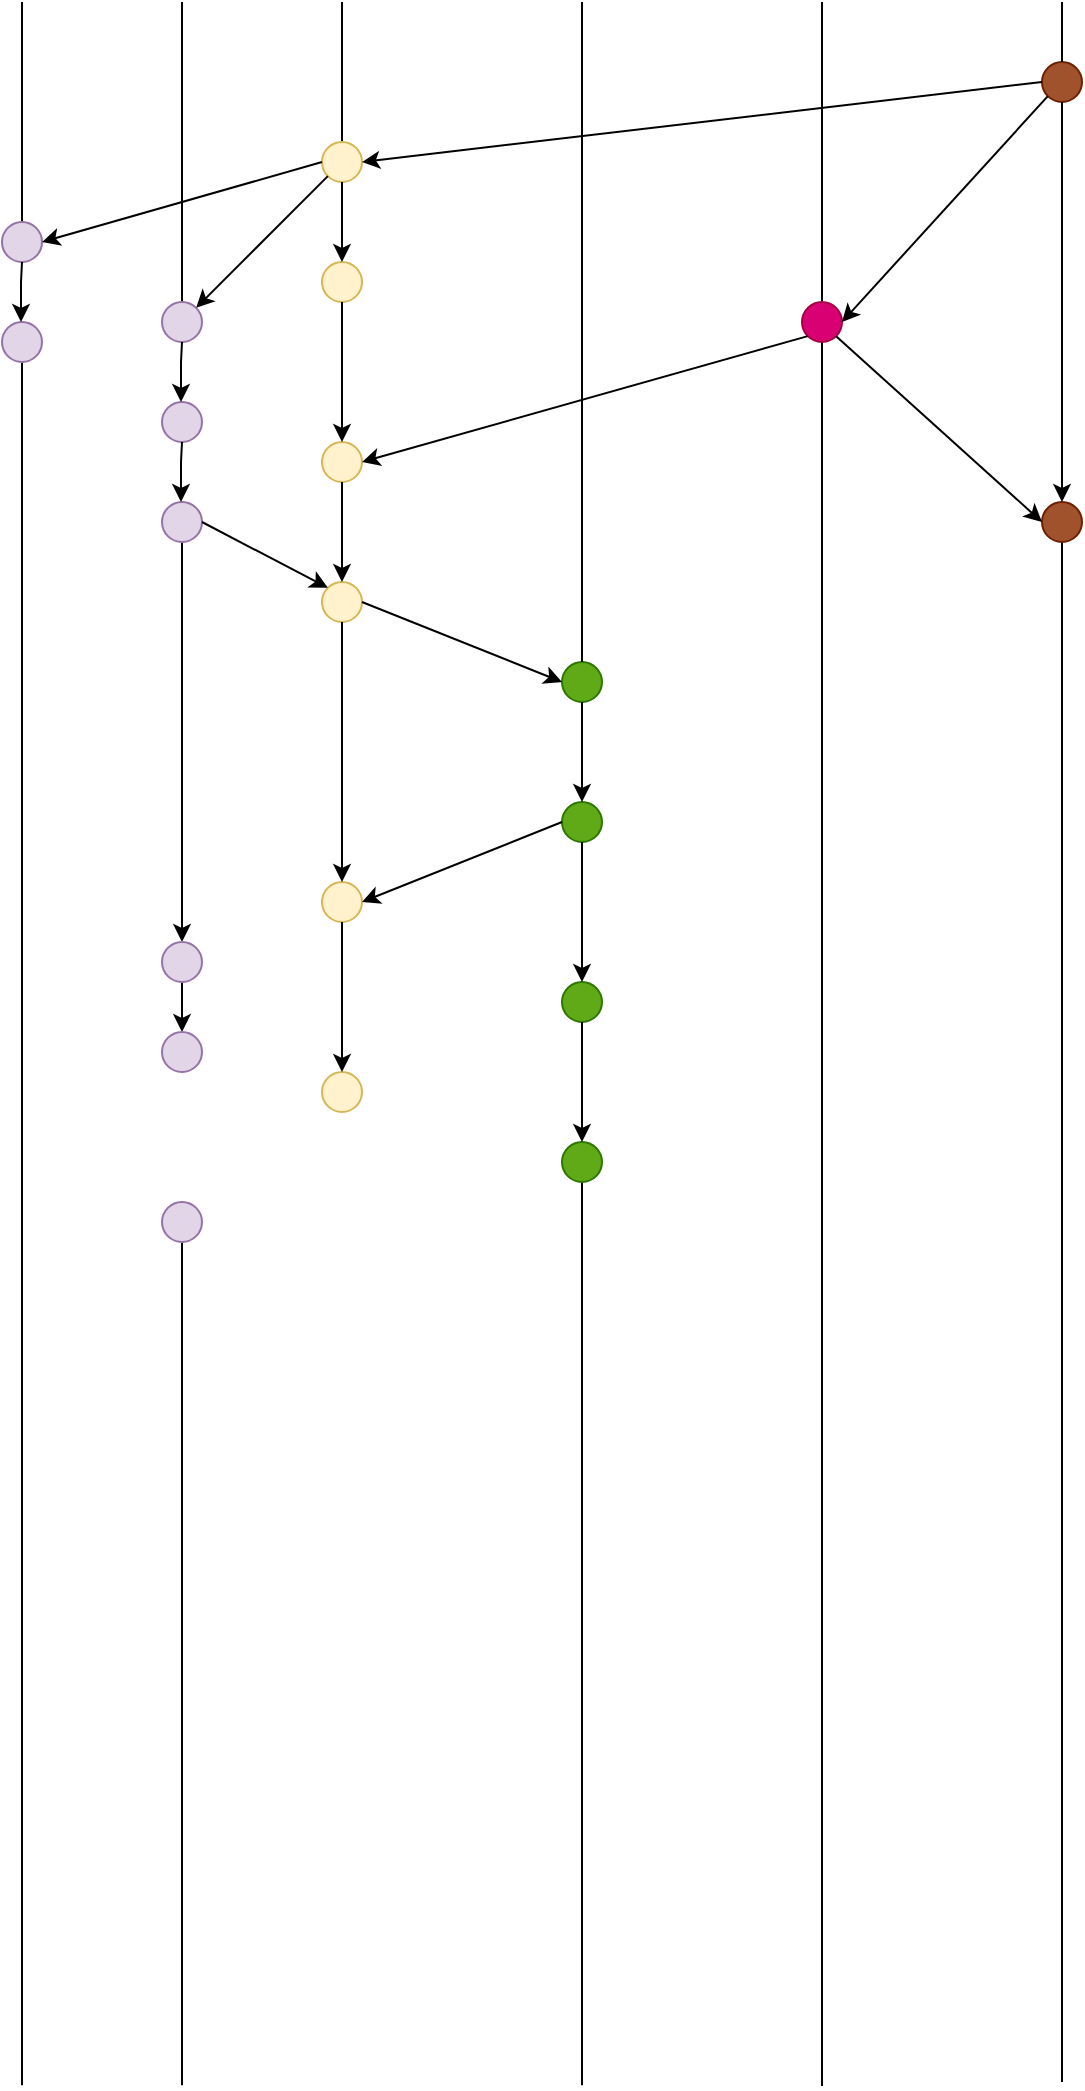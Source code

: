 <mxfile version="22.0.8" type="github">
  <diagram name="Page-1" id="VSwwi6WNwbjSL4F4yCFp">
    <mxGraphModel dx="1050" dy="534" grid="1" gridSize="10" guides="1" tooltips="1" connect="1" arrows="1" fold="1" page="1" pageScale="1" pageWidth="827" pageHeight="1169" math="0" shadow="0">
      <root>
        <mxCell id="0" />
        <mxCell id="1" parent="0" />
        <mxCell id="Z_4B-vqm52RrNjGj6U1s-1" value="" style="endArrow=none;html=1;rounded=0;" edge="1" parent="1" source="Z_4B-vqm52RrNjGj6U1s-8">
          <mxGeometry width="50" height="50" relative="1" as="geometry">
            <mxPoint x="40" y="1081.6" as="sourcePoint" />
            <mxPoint x="40" y="40" as="targetPoint" />
          </mxGeometry>
        </mxCell>
        <mxCell id="Z_4B-vqm52RrNjGj6U1s-2" value="" style="endArrow=none;html=1;rounded=0;" edge="1" parent="1" source="Z_4B-vqm52RrNjGj6U1s-12">
          <mxGeometry width="50" height="50" relative="1" as="geometry">
            <mxPoint x="120" y="1081.6" as="sourcePoint" />
            <mxPoint x="120" y="40" as="targetPoint" />
          </mxGeometry>
        </mxCell>
        <mxCell id="Z_4B-vqm52RrNjGj6U1s-4" value="" style="endArrow=none;html=1;rounded=0;" edge="1" parent="1" source="Z_4B-vqm52RrNjGj6U1s-26">
          <mxGeometry width="50" height="50" relative="1" as="geometry">
            <mxPoint x="200" y="1081.6" as="sourcePoint" />
            <mxPoint x="200" y="40" as="targetPoint" />
          </mxGeometry>
        </mxCell>
        <mxCell id="Z_4B-vqm52RrNjGj6U1s-6" value="" style="endArrow=none;html=1;rounded=0;" edge="1" parent="1" source="Z_4B-vqm52RrNjGj6U1s-22">
          <mxGeometry width="50" height="50" relative="1" as="geometry">
            <mxPoint x="440" y="1121.6" as="sourcePoint" />
            <mxPoint x="440" y="40" as="targetPoint" />
          </mxGeometry>
        </mxCell>
        <mxCell id="Z_4B-vqm52RrNjGj6U1s-8" value="" style="ellipse;whiteSpace=wrap;html=1;aspect=fixed;fillColor=#e1d5e7;strokeColor=#9673a6;" vertex="1" parent="1">
          <mxGeometry x="30" y="150" width="20" height="20" as="geometry" />
        </mxCell>
        <mxCell id="Z_4B-vqm52RrNjGj6U1s-11" value="" style="endArrow=none;html=1;rounded=0;" edge="1" parent="1" target="Z_4B-vqm52RrNjGj6U1s-10">
          <mxGeometry width="50" height="50" relative="1" as="geometry">
            <mxPoint x="40" y="1081.6" as="sourcePoint" />
            <mxPoint x="40" y="170" as="targetPoint" />
          </mxGeometry>
        </mxCell>
        <mxCell id="Z_4B-vqm52RrNjGj6U1s-10" value="" style="ellipse;whiteSpace=wrap;html=1;aspect=fixed;fillColor=#e1d5e7;strokeColor=#9673a6;" vertex="1" parent="1">
          <mxGeometry x="30" y="200" width="20" height="20" as="geometry" />
        </mxCell>
        <mxCell id="Z_4B-vqm52RrNjGj6U1s-12" value="" style="ellipse;whiteSpace=wrap;html=1;aspect=fixed;fillColor=#e1d5e7;strokeColor=#9673a6;" vertex="1" parent="1">
          <mxGeometry x="110" y="190" width="20" height="20" as="geometry" />
        </mxCell>
        <mxCell id="Z_4B-vqm52RrNjGj6U1s-14" value="" style="ellipse;whiteSpace=wrap;html=1;aspect=fixed;fillColor=#e1d5e7;strokeColor=#9673a6;" vertex="1" parent="1">
          <mxGeometry x="110" y="240" width="20" height="20" as="geometry" />
        </mxCell>
        <mxCell id="Z_4B-vqm52RrNjGj6U1s-83" style="edgeStyle=orthogonalEdgeStyle;rounded=0;orthogonalLoop=1;jettySize=auto;html=1;exitX=0.5;exitY=1;exitDx=0;exitDy=0;entryX=0.5;entryY=0;entryDx=0;entryDy=0;" edge="1" parent="1" source="Z_4B-vqm52RrNjGj6U1s-16" target="Z_4B-vqm52RrNjGj6U1s-67">
          <mxGeometry relative="1" as="geometry" />
        </mxCell>
        <mxCell id="Z_4B-vqm52RrNjGj6U1s-16" value="" style="ellipse;whiteSpace=wrap;html=1;aspect=fixed;fillColor=#e1d5e7;strokeColor=#9673a6;" vertex="1" parent="1">
          <mxGeometry x="110" y="290" width="20" height="20" as="geometry" />
        </mxCell>
        <mxCell id="Z_4B-vqm52RrNjGj6U1s-19" value="" style="ellipse;whiteSpace=wrap;html=1;aspect=fixed;fillColor=#a0522d;strokeColor=#6D1F00;fontColor=#ffffff;" vertex="1" parent="1">
          <mxGeometry x="550" y="70" width="20" height="20" as="geometry" />
        </mxCell>
        <mxCell id="Z_4B-vqm52RrNjGj6U1s-21" value="" style="endArrow=none;html=1;rounded=0;" edge="1" parent="1" target="Z_4B-vqm52RrNjGj6U1s-20">
          <mxGeometry width="50" height="50" relative="1" as="geometry">
            <mxPoint x="560" y="1080" as="sourcePoint" />
            <mxPoint x="560" y="40" as="targetPoint" />
          </mxGeometry>
        </mxCell>
        <mxCell id="Z_4B-vqm52RrNjGj6U1s-20" value="" style="ellipse;whiteSpace=wrap;html=1;aspect=fixed;fillColor=#a0522d;strokeColor=#6D1F00;fontColor=#ffffff;" vertex="1" parent="1">
          <mxGeometry x="550" y="290" width="20" height="20" as="geometry" />
        </mxCell>
        <mxCell id="Z_4B-vqm52RrNjGj6U1s-23" value="" style="endArrow=none;html=1;rounded=0;" edge="1" parent="1" target="Z_4B-vqm52RrNjGj6U1s-22">
          <mxGeometry width="50" height="50" relative="1" as="geometry">
            <mxPoint x="440" y="1082" as="sourcePoint" />
            <mxPoint x="440" y="40" as="targetPoint" />
          </mxGeometry>
        </mxCell>
        <mxCell id="Z_4B-vqm52RrNjGj6U1s-22" value="" style="ellipse;whiteSpace=wrap;html=1;aspect=fixed;fillColor=#d80073;fontColor=#ffffff;strokeColor=#A50040;" vertex="1" parent="1">
          <mxGeometry x="430" y="190" width="20" height="20" as="geometry" />
        </mxCell>
        <mxCell id="Z_4B-vqm52RrNjGj6U1s-24" value="" style="ellipse;whiteSpace=wrap;html=1;aspect=fixed;fillColor=#fff2cc;strokeColor=#d6b656;" vertex="1" parent="1">
          <mxGeometry x="190" y="260" width="20" height="20" as="geometry" />
        </mxCell>
        <mxCell id="Z_4B-vqm52RrNjGj6U1s-26" value="" style="ellipse;whiteSpace=wrap;html=1;aspect=fixed;fillColor=#fff2cc;strokeColor=#d6b656;" vertex="1" parent="1">
          <mxGeometry x="190" y="110" width="20" height="20" as="geometry" />
        </mxCell>
        <mxCell id="Z_4B-vqm52RrNjGj6U1s-28" value="" style="ellipse;whiteSpace=wrap;html=1;aspect=fixed;fillColor=#fff2cc;strokeColor=#d6b656;" vertex="1" parent="1">
          <mxGeometry x="190" y="170" width="20" height="20" as="geometry" />
        </mxCell>
        <mxCell id="Z_4B-vqm52RrNjGj6U1s-30" value="" style="endArrow=classic;html=1;rounded=0;entryX=1;entryY=0.5;entryDx=0;entryDy=0;exitX=0;exitY=0.5;exitDx=0;exitDy=0;" edge="1" parent="1" source="Z_4B-vqm52RrNjGj6U1s-19" target="Z_4B-vqm52RrNjGj6U1s-26">
          <mxGeometry width="50" height="50" relative="1" as="geometry">
            <mxPoint x="390" y="270" as="sourcePoint" />
            <mxPoint x="440" y="220" as="targetPoint" />
          </mxGeometry>
        </mxCell>
        <mxCell id="Z_4B-vqm52RrNjGj6U1s-31" value="" style="endArrow=classic;html=1;rounded=0;exitX=0.5;exitY=1;exitDx=0;exitDy=0;entryX=0.5;entryY=0;entryDx=0;entryDy=0;" edge="1" parent="1" source="Z_4B-vqm52RrNjGj6U1s-26" target="Z_4B-vqm52RrNjGj6U1s-28">
          <mxGeometry width="50" height="50" relative="1" as="geometry">
            <mxPoint x="390" y="270" as="sourcePoint" />
            <mxPoint x="440" y="220" as="targetPoint" />
          </mxGeometry>
        </mxCell>
        <mxCell id="Z_4B-vqm52RrNjGj6U1s-32" value="" style="endArrow=classic;html=1;rounded=0;exitX=0.5;exitY=1;exitDx=0;exitDy=0;entryX=0.5;entryY=0;entryDx=0;entryDy=0;" edge="1" parent="1" source="Z_4B-vqm52RrNjGj6U1s-28" target="Z_4B-vqm52RrNjGj6U1s-24">
          <mxGeometry width="50" height="50" relative="1" as="geometry">
            <mxPoint x="210" y="140" as="sourcePoint" />
            <mxPoint x="210" y="180" as="targetPoint" />
          </mxGeometry>
        </mxCell>
        <mxCell id="Z_4B-vqm52RrNjGj6U1s-33" value="" style="endArrow=classic;html=1;rounded=0;exitX=0;exitY=0.5;exitDx=0;exitDy=0;entryX=1;entryY=0.5;entryDx=0;entryDy=0;" edge="1" parent="1" source="Z_4B-vqm52RrNjGj6U1s-26" target="Z_4B-vqm52RrNjGj6U1s-8">
          <mxGeometry width="50" height="50" relative="1" as="geometry">
            <mxPoint x="390" y="270" as="sourcePoint" />
            <mxPoint x="440" y="220" as="targetPoint" />
          </mxGeometry>
        </mxCell>
        <mxCell id="Z_4B-vqm52RrNjGj6U1s-34" value="" style="endArrow=classic;html=1;rounded=0;exitX=0;exitY=1;exitDx=0;exitDy=0;entryX=1;entryY=0;entryDx=0;entryDy=0;" edge="1" parent="1" source="Z_4B-vqm52RrNjGj6U1s-26" target="Z_4B-vqm52RrNjGj6U1s-12">
          <mxGeometry width="50" height="50" relative="1" as="geometry">
            <mxPoint x="200" y="130" as="sourcePoint" />
            <mxPoint x="60" y="170" as="targetPoint" />
          </mxGeometry>
        </mxCell>
        <mxCell id="Z_4B-vqm52RrNjGj6U1s-35" value="" style="endArrow=classic;html=1;rounded=0;entryX=0.5;entryY=0;entryDx=0;entryDy=0;" edge="1" parent="1">
          <mxGeometry width="50" height="50" relative="1" as="geometry">
            <mxPoint x="120" y="210" as="sourcePoint" />
            <mxPoint x="119.5" y="240" as="targetPoint" />
            <Array as="points">
              <mxPoint x="119.5" y="220" />
            </Array>
          </mxGeometry>
        </mxCell>
        <mxCell id="Z_4B-vqm52RrNjGj6U1s-36" value="" style="endArrow=classic;html=1;rounded=0;entryX=0.5;entryY=0;entryDx=0;entryDy=0;" edge="1" parent="1">
          <mxGeometry width="50" height="50" relative="1" as="geometry">
            <mxPoint x="120" y="260" as="sourcePoint" />
            <mxPoint x="119.5" y="290" as="targetPoint" />
            <Array as="points">
              <mxPoint x="119.5" y="270" />
            </Array>
          </mxGeometry>
        </mxCell>
        <mxCell id="Z_4B-vqm52RrNjGj6U1s-37" value="" style="endArrow=classic;html=1;rounded=0;entryX=1;entryY=0.5;entryDx=0;entryDy=0;exitX=0;exitY=1;exitDx=0;exitDy=0;" edge="1" parent="1" source="Z_4B-vqm52RrNjGj6U1s-22">
          <mxGeometry width="50" height="50" relative="1" as="geometry">
            <mxPoint x="550" y="230" as="sourcePoint" />
            <mxPoint x="210" y="270" as="targetPoint" />
          </mxGeometry>
        </mxCell>
        <mxCell id="Z_4B-vqm52RrNjGj6U1s-38" value="" style="endArrow=classic;html=1;rounded=0;entryX=0;entryY=0.5;entryDx=0;entryDy=0;exitX=1;exitY=1;exitDx=0;exitDy=0;" edge="1" parent="1" source="Z_4B-vqm52RrNjGj6U1s-22" target="Z_4B-vqm52RrNjGj6U1s-20">
          <mxGeometry width="50" height="50" relative="1" as="geometry">
            <mxPoint x="390" y="370" as="sourcePoint" />
            <mxPoint x="440" y="320" as="targetPoint" />
          </mxGeometry>
        </mxCell>
        <mxCell id="Z_4B-vqm52RrNjGj6U1s-39" value="" style="ellipse;whiteSpace=wrap;html=1;aspect=fixed;fillColor=#fff2cc;strokeColor=#d6b656;" vertex="1" parent="1">
          <mxGeometry x="190" y="330" width="20" height="20" as="geometry" />
        </mxCell>
        <mxCell id="Z_4B-vqm52RrNjGj6U1s-41" value="" style="ellipse;whiteSpace=wrap;html=1;aspect=fixed;fillColor=#fff2cc;strokeColor=#d6b656;" vertex="1" parent="1">
          <mxGeometry x="190" y="480" width="20" height="20" as="geometry" />
        </mxCell>
        <mxCell id="Z_4B-vqm52RrNjGj6U1s-43" value="" style="ellipse;whiteSpace=wrap;html=1;aspect=fixed;fillColor=#fff2cc;strokeColor=#d6b656;" vertex="1" parent="1">
          <mxGeometry x="190" y="575" width="20" height="20" as="geometry" />
        </mxCell>
        <mxCell id="Z_4B-vqm52RrNjGj6U1s-44" value="" style="ellipse;whiteSpace=wrap;html=1;aspect=fixed;fillColor=#60a917;strokeColor=#2D7600;fontColor=#ffffff;" vertex="1" parent="1">
          <mxGeometry x="310" y="370" width="20" height="20" as="geometry" />
        </mxCell>
        <mxCell id="Z_4B-vqm52RrNjGj6U1s-45" value="" style="ellipse;whiteSpace=wrap;html=1;aspect=fixed;fillColor=#60a917;strokeColor=#2D7600;fontColor=#ffffff;" vertex="1" parent="1">
          <mxGeometry x="310" y="440" width="20" height="20" as="geometry" />
        </mxCell>
        <mxCell id="Z_4B-vqm52RrNjGj6U1s-47" value="" style="endArrow=classic;html=1;rounded=0;entryX=0.5;entryY=0;entryDx=0;entryDy=0;" edge="1" parent="1">
          <mxGeometry width="50" height="50" relative="1" as="geometry">
            <mxPoint x="40" y="170" as="sourcePoint" />
            <mxPoint x="39.5" y="200" as="targetPoint" />
            <Array as="points">
              <mxPoint x="39.5" y="180" />
            </Array>
          </mxGeometry>
        </mxCell>
        <mxCell id="Z_4B-vqm52RrNjGj6U1s-49" value="" style="endArrow=classic;html=1;rounded=0;exitX=1;exitY=0.5;exitDx=0;exitDy=0;entryX=0;entryY=0;entryDx=0;entryDy=0;" edge="1" parent="1" source="Z_4B-vqm52RrNjGj6U1s-16" target="Z_4B-vqm52RrNjGj6U1s-39">
          <mxGeometry width="50" height="50" relative="1" as="geometry">
            <mxPoint x="390" y="370" as="sourcePoint" />
            <mxPoint x="440" y="320" as="targetPoint" />
          </mxGeometry>
        </mxCell>
        <mxCell id="Z_4B-vqm52RrNjGj6U1s-50" value="" style="endArrow=classic;html=1;rounded=0;entryX=0;entryY=0.5;entryDx=0;entryDy=0;exitX=1;exitY=0.5;exitDx=0;exitDy=0;" edge="1" parent="1" source="Z_4B-vqm52RrNjGj6U1s-39" target="Z_4B-vqm52RrNjGj6U1s-44">
          <mxGeometry width="50" height="50" relative="1" as="geometry">
            <mxPoint x="207" y="347" as="sourcePoint" />
            <mxPoint x="273" y="373" as="targetPoint" />
          </mxGeometry>
        </mxCell>
        <mxCell id="Z_4B-vqm52RrNjGj6U1s-51" value="" style="endArrow=none;html=1;rounded=0;exitX=0.5;exitY=0;exitDx=0;exitDy=0;" edge="1" parent="1" source="Z_4B-vqm52RrNjGj6U1s-44">
          <mxGeometry width="50" height="50" relative="1" as="geometry">
            <mxPoint x="390" y="370" as="sourcePoint" />
            <mxPoint x="320" y="40" as="targetPoint" />
          </mxGeometry>
        </mxCell>
        <mxCell id="Z_4B-vqm52RrNjGj6U1s-52" value="" style="endArrow=classic;html=1;rounded=0;exitX=0.5;exitY=1;exitDx=0;exitDy=0;entryX=0.5;entryY=0;entryDx=0;entryDy=0;" edge="1" parent="1" source="Z_4B-vqm52RrNjGj6U1s-44" target="Z_4B-vqm52RrNjGj6U1s-45">
          <mxGeometry width="50" height="50" relative="1" as="geometry">
            <mxPoint x="390" y="470" as="sourcePoint" />
            <mxPoint x="440" y="420" as="targetPoint" />
          </mxGeometry>
        </mxCell>
        <mxCell id="Z_4B-vqm52RrNjGj6U1s-57" value="" style="endArrow=classic;html=1;rounded=0;exitX=0;exitY=0.5;exitDx=0;exitDy=0;entryX=1;entryY=0.5;entryDx=0;entryDy=0;" edge="1" parent="1" source="Z_4B-vqm52RrNjGj6U1s-45" target="Z_4B-vqm52RrNjGj6U1s-41">
          <mxGeometry width="50" height="50" relative="1" as="geometry">
            <mxPoint x="390" y="470" as="sourcePoint" />
            <mxPoint x="440" y="420" as="targetPoint" />
          </mxGeometry>
        </mxCell>
        <mxCell id="Z_4B-vqm52RrNjGj6U1s-58" value="" style="endArrow=classic;html=1;rounded=0;exitX=0.5;exitY=1;exitDx=0;exitDy=0;entryX=0.5;entryY=0;entryDx=0;entryDy=0;" edge="1" parent="1" source="Z_4B-vqm52RrNjGj6U1s-24" target="Z_4B-vqm52RrNjGj6U1s-39">
          <mxGeometry width="50" height="50" relative="1" as="geometry">
            <mxPoint x="390" y="470" as="sourcePoint" />
            <mxPoint x="440" y="420" as="targetPoint" />
          </mxGeometry>
        </mxCell>
        <mxCell id="Z_4B-vqm52RrNjGj6U1s-59" value="" style="endArrow=classic;html=1;rounded=0;exitX=0.5;exitY=1;exitDx=0;exitDy=0;entryX=0.5;entryY=0;entryDx=0;entryDy=0;" edge="1" parent="1" source="Z_4B-vqm52RrNjGj6U1s-39" target="Z_4B-vqm52RrNjGj6U1s-41">
          <mxGeometry width="50" height="50" relative="1" as="geometry">
            <mxPoint x="220" y="380" as="sourcePoint" />
            <mxPoint x="220" y="430" as="targetPoint" />
          </mxGeometry>
        </mxCell>
        <mxCell id="Z_4B-vqm52RrNjGj6U1s-60" value="" style="endArrow=classic;html=1;rounded=0;exitX=0.5;exitY=1;exitDx=0;exitDy=0;entryX=0.5;entryY=0;entryDx=0;entryDy=0;" edge="1" parent="1" source="Z_4B-vqm52RrNjGj6U1s-41" target="Z_4B-vqm52RrNjGj6U1s-43">
          <mxGeometry width="50" height="50" relative="1" as="geometry">
            <mxPoint x="199.5" y="520" as="sourcePoint" />
            <mxPoint x="199.5" y="570" as="targetPoint" />
          </mxGeometry>
        </mxCell>
        <mxCell id="Z_4B-vqm52RrNjGj6U1s-61" value="" style="ellipse;whiteSpace=wrap;html=1;aspect=fixed;fillColor=#60a917;strokeColor=#2D7600;fontColor=#ffffff;" vertex="1" parent="1">
          <mxGeometry x="310" y="530" width="20" height="20" as="geometry" />
        </mxCell>
        <mxCell id="Z_4B-vqm52RrNjGj6U1s-64" value="" style="endArrow=none;html=1;rounded=0;" edge="1" parent="1" target="Z_4B-vqm52RrNjGj6U1s-63">
          <mxGeometry width="50" height="50" relative="1" as="geometry">
            <mxPoint x="320" y="1081.6" as="sourcePoint" />
            <mxPoint x="320" y="530" as="targetPoint" />
          </mxGeometry>
        </mxCell>
        <mxCell id="Z_4B-vqm52RrNjGj6U1s-63" value="" style="ellipse;whiteSpace=wrap;html=1;aspect=fixed;fillColor=#60a917;strokeColor=#2D7600;fontColor=#ffffff;" vertex="1" parent="1">
          <mxGeometry x="310" y="610" width="20" height="20" as="geometry" />
        </mxCell>
        <mxCell id="Z_4B-vqm52RrNjGj6U1s-82" style="edgeStyle=orthogonalEdgeStyle;rounded=0;orthogonalLoop=1;jettySize=auto;html=1;exitX=0.5;exitY=1;exitDx=0;exitDy=0;entryX=0.5;entryY=0;entryDx=0;entryDy=0;" edge="1" parent="1" source="Z_4B-vqm52RrNjGj6U1s-67" target="Z_4B-vqm52RrNjGj6U1s-70">
          <mxGeometry relative="1" as="geometry" />
        </mxCell>
        <mxCell id="Z_4B-vqm52RrNjGj6U1s-67" value="" style="ellipse;whiteSpace=wrap;html=1;aspect=fixed;fillColor=#e1d5e7;strokeColor=#9673a6;" vertex="1" parent="1">
          <mxGeometry x="110" y="510" width="20" height="20" as="geometry" />
        </mxCell>
        <mxCell id="Z_4B-vqm52RrNjGj6U1s-71" value="" style="endArrow=classic;html=1;rounded=0;exitX=0.5;exitY=1;exitDx=0;exitDy=0;entryX=0.5;entryY=0;entryDx=0;entryDy=0;" edge="1" parent="1" source="Z_4B-vqm52RrNjGj6U1s-45" target="Z_4B-vqm52RrNjGj6U1s-61">
          <mxGeometry width="50" height="50" relative="1" as="geometry">
            <mxPoint x="210" y="510" as="sourcePoint" />
            <mxPoint x="210" y="585" as="targetPoint" />
          </mxGeometry>
        </mxCell>
        <mxCell id="Z_4B-vqm52RrNjGj6U1s-72" value="" style="endArrow=classic;html=1;rounded=0;entryX=0.5;entryY=0;entryDx=0;entryDy=0;exitX=0.5;exitY=1;exitDx=0;exitDy=0;" edge="1" parent="1" source="Z_4B-vqm52RrNjGj6U1s-61" target="Z_4B-vqm52RrNjGj6U1s-63">
          <mxGeometry width="50" height="50" relative="1" as="geometry">
            <mxPoint x="320" y="570" as="sourcePoint" />
            <mxPoint x="330" y="540" as="targetPoint" />
          </mxGeometry>
        </mxCell>
        <mxCell id="Z_4B-vqm52RrNjGj6U1s-74" value="" style="endArrow=classic;html=1;rounded=0;entryX=1;entryY=0.5;entryDx=0;entryDy=0;exitX=0;exitY=1;exitDx=0;exitDy=0;" edge="1" parent="1" source="Z_4B-vqm52RrNjGj6U1s-19" target="Z_4B-vqm52RrNjGj6U1s-22">
          <mxGeometry width="50" height="50" relative="1" as="geometry">
            <mxPoint x="390" y="310" as="sourcePoint" />
            <mxPoint x="440" y="260" as="targetPoint" />
          </mxGeometry>
        </mxCell>
        <mxCell id="Z_4B-vqm52RrNjGj6U1s-75" value="" style="endArrow=classic;html=1;rounded=0;entryX=0.5;entryY=0;entryDx=0;entryDy=0;exitX=0.5;exitY=1;exitDx=0;exitDy=0;" edge="1" parent="1" source="Z_4B-vqm52RrNjGj6U1s-19" target="Z_4B-vqm52RrNjGj6U1s-20">
          <mxGeometry width="50" height="50" relative="1" as="geometry">
            <mxPoint x="390" y="310" as="sourcePoint" />
            <mxPoint x="440" y="260" as="targetPoint" />
          </mxGeometry>
        </mxCell>
        <mxCell id="Z_4B-vqm52RrNjGj6U1s-76" value="" style="endArrow=none;html=1;rounded=0;exitX=0.5;exitY=0;exitDx=0;exitDy=0;" edge="1" parent="1" source="Z_4B-vqm52RrNjGj6U1s-19">
          <mxGeometry width="50" height="50" relative="1" as="geometry">
            <mxPoint x="390" y="310" as="sourcePoint" />
            <mxPoint x="560" y="40" as="targetPoint" />
          </mxGeometry>
        </mxCell>
        <mxCell id="Z_4B-vqm52RrNjGj6U1s-70" value="" style="ellipse;whiteSpace=wrap;html=1;aspect=fixed;fillColor=#e1d5e7;strokeColor=#9673a6;" vertex="1" parent="1">
          <mxGeometry x="110" y="555" width="20" height="20" as="geometry" />
        </mxCell>
        <mxCell id="Z_4B-vqm52RrNjGj6U1s-84" value="" style="endArrow=none;html=1;rounded=0;" edge="1" parent="1" target="Z_4B-vqm52RrNjGj6U1s-69">
          <mxGeometry width="50" height="50" relative="1" as="geometry">
            <mxPoint x="120" y="1081.6" as="sourcePoint" />
            <mxPoint x="120" y="575" as="targetPoint" />
          </mxGeometry>
        </mxCell>
        <mxCell id="Z_4B-vqm52RrNjGj6U1s-69" value="" style="ellipse;whiteSpace=wrap;html=1;aspect=fixed;fillColor=#e1d5e7;strokeColor=#9673a6;" vertex="1" parent="1">
          <mxGeometry x="110" y="640" width="20" height="20" as="geometry" />
        </mxCell>
      </root>
    </mxGraphModel>
  </diagram>
</mxfile>
